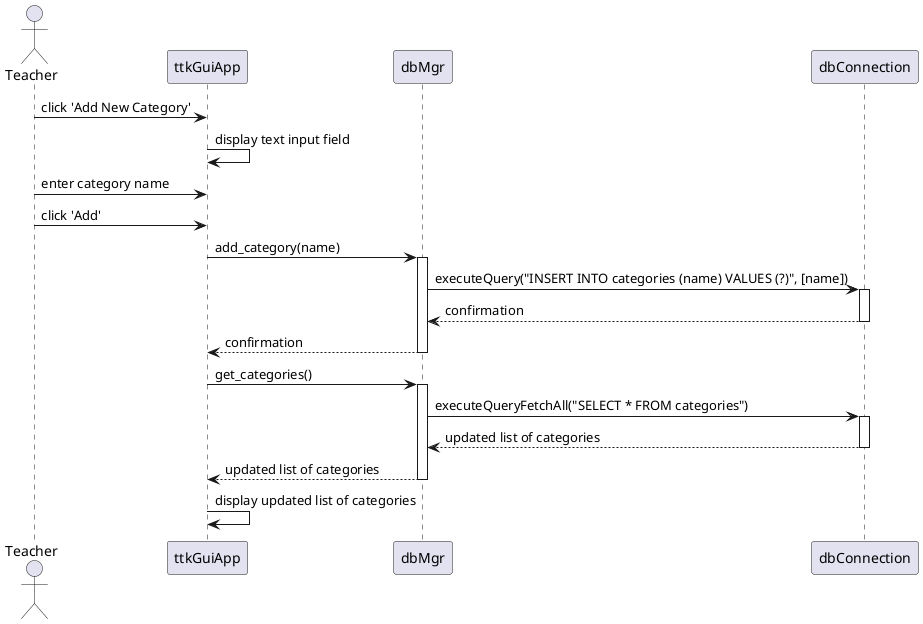 ' Use Case 4: Configure New Category

@startuml

actor Teacher

participant ttkGuiApp
participant dbMgr
participant dbConnection

Teacher -> ttkGuiApp: click 'Add New Category'
ttkGuiApp -> ttkGuiApp: display text input field

Teacher -> ttkGuiApp: enter category name
Teacher -> ttkGuiApp: click 'Add'
ttkGuiApp -> dbMgr: add_category(name)
activate dbMgr

dbMgr -> dbConnection: executeQuery("INSERT INTO categories (name) VALUES (?)", [name])
activate dbConnection

dbConnection --> dbMgr: confirmation
deactivate dbConnection

dbMgr --> ttkGuiApp: confirmation
deactivate dbMgr

ttkGuiApp -> dbMgr: get_categories()
activate dbMgr

dbMgr -> dbConnection: executeQueryFetchAll("SELECT * FROM categories")
activate dbConnection

dbConnection --> dbMgr: updated list of categories
deactivate dbConnection

dbMgr --> ttkGuiApp: updated list of categories
deactivate dbMgr

ttkGuiApp -> ttkGuiApp: display updated list of categories

@enduml
